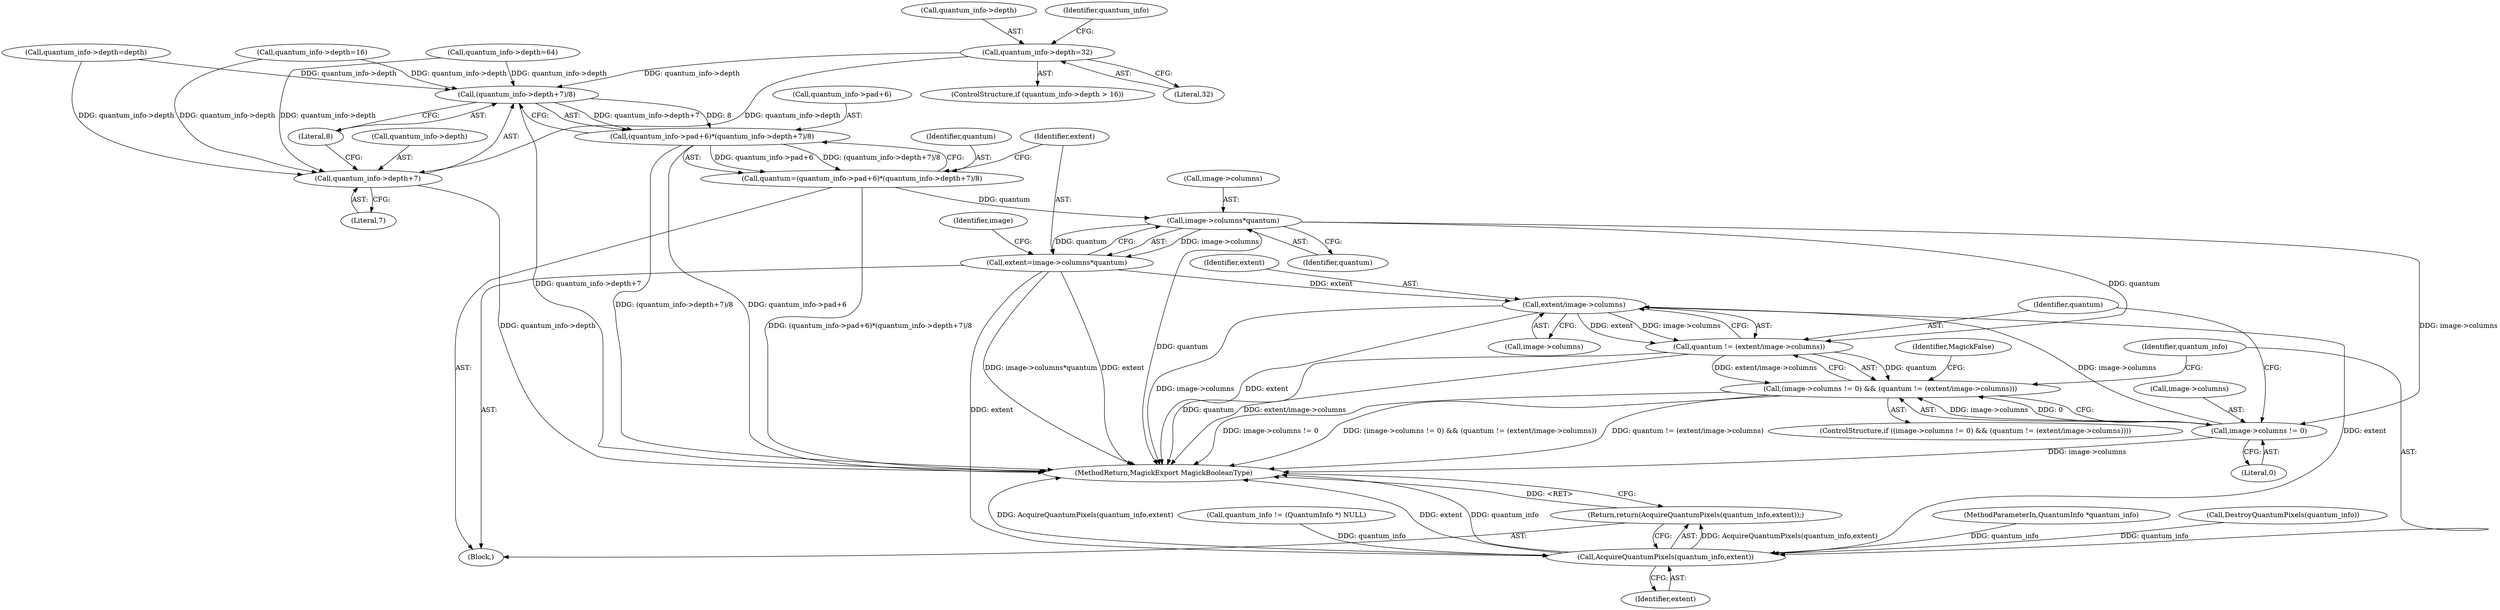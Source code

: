 digraph "0_ImageMagick_c4e63ad30bc42da691f2b5f82a24516dd6b4dc70_0@pointer" {
"1000177" [label="(Call,quantum_info->depth=32)"];
"1000206" [label="(Call,(quantum_info->depth+7)/8)"];
"1000200" [label="(Call,(quantum_info->pad+6)*(quantum_info->depth+7)/8)"];
"1000198" [label="(Call,quantum=(quantum_info->pad+6)*(quantum_info->depth+7)/8)"];
"1000215" [label="(Call,image->columns*quantum)"];
"1000213" [label="(Call,extent=image->columns*quantum)"];
"1000229" [label="(Call,extent/image->columns)"];
"1000227" [label="(Call,quantum != (extent/image->columns))"];
"1000221" [label="(Call,(image->columns != 0) && (quantum != (extent/image->columns)))"];
"1000237" [label="(Call,AcquireQuantumPixels(quantum_info,extent))"];
"1000236" [label="(Return,return(AcquireQuantumPixels(quantum_info,extent));)"];
"1000222" [label="(Call,image->columns != 0)"];
"1000207" [label="(Call,quantum_info->depth+7)"];
"1000206" [label="(Call,(quantum_info->depth+7)/8)"];
"1000223" [label="(Call,image->columns)"];
"1000208" [label="(Call,quantum_info->depth)"];
"1000228" [label="(Identifier,quantum)"];
"1000236" [label="(Return,return(AcquireQuantumPixels(quantum_info,extent));)"];
"1000230" [label="(Identifier,extent)"];
"1000211" [label="(Literal,7)"];
"1000216" [label="(Call,image->columns)"];
"1000147" [label="(Call,quantum_info->depth=depth)"];
"1000183" [label="(Call,quantum_info->depth=16)"];
"1000239" [label="(Identifier,extent)"];
"1000222" [label="(Call,image->columns != 0)"];
"1000178" [label="(Call,quantum_info->depth)"];
"1000231" [label="(Call,image->columns)"];
"1000201" [label="(Call,quantum_info->pad+6)"];
"1000177" [label="(Call,quantum_info->depth=32)"];
"1000103" [label="(MethodParameterIn,QuantumInfo *quantum_info)"];
"1000105" [label="(Block,)"];
"1000221" [label="(Call,(image->columns != 0) && (quantum != (extent/image->columns)))"];
"1000196" [label="(Call,DestroyQuantumPixels(quantum_info))"];
"1000171" [label="(ControlStructure,if (quantum_info->depth > 16))"];
"1000235" [label="(Identifier,MagickFalse)"];
"1000219" [label="(Identifier,quantum)"];
"1000220" [label="(ControlStructure,if ((image->columns != 0) && (quantum != (extent/image->columns))))"];
"1000198" [label="(Call,quantum=(quantum_info->pad+6)*(quantum_info->depth+7)/8)"];
"1000215" [label="(Call,image->columns*quantum)"];
"1000238" [label="(Identifier,quantum_info)"];
"1000199" [label="(Identifier,quantum)"];
"1000200" [label="(Call,(quantum_info->pad+6)*(quantum_info->depth+7)/8)"];
"1000214" [label="(Identifier,extent)"];
"1000212" [label="(Literal,8)"];
"1000136" [label="(Call,quantum_info != (QuantumInfo *) NULL)"];
"1000227" [label="(Call,quantum != (extent/image->columns))"];
"1000181" [label="(Literal,32)"];
"1000237" [label="(Call,AcquireQuantumPixels(quantum_info,extent))"];
"1000226" [label="(Literal,0)"];
"1000229" [label="(Call,extent/image->columns)"];
"1000213" [label="(Call,extent=image->columns*quantum)"];
"1000224" [label="(Identifier,image)"];
"1000165" [label="(Call,quantum_info->depth=64)"];
"1000191" [label="(Identifier,quantum_info)"];
"1000240" [label="(MethodReturn,MagickExport MagickBooleanType)"];
"1000207" [label="(Call,quantum_info->depth+7)"];
"1000177" -> "1000171"  [label="AST: "];
"1000177" -> "1000181"  [label="CFG: "];
"1000178" -> "1000177"  [label="AST: "];
"1000181" -> "1000177"  [label="AST: "];
"1000191" -> "1000177"  [label="CFG: "];
"1000177" -> "1000206"  [label="DDG: quantum_info->depth"];
"1000177" -> "1000207"  [label="DDG: quantum_info->depth"];
"1000206" -> "1000200"  [label="AST: "];
"1000206" -> "1000212"  [label="CFG: "];
"1000207" -> "1000206"  [label="AST: "];
"1000212" -> "1000206"  [label="AST: "];
"1000200" -> "1000206"  [label="CFG: "];
"1000206" -> "1000240"  [label="DDG: quantum_info->depth+7"];
"1000206" -> "1000200"  [label="DDG: quantum_info->depth+7"];
"1000206" -> "1000200"  [label="DDG: 8"];
"1000147" -> "1000206"  [label="DDG: quantum_info->depth"];
"1000165" -> "1000206"  [label="DDG: quantum_info->depth"];
"1000183" -> "1000206"  [label="DDG: quantum_info->depth"];
"1000200" -> "1000198"  [label="AST: "];
"1000201" -> "1000200"  [label="AST: "];
"1000198" -> "1000200"  [label="CFG: "];
"1000200" -> "1000240"  [label="DDG: quantum_info->pad+6"];
"1000200" -> "1000240"  [label="DDG: (quantum_info->depth+7)/8"];
"1000200" -> "1000198"  [label="DDG: quantum_info->pad+6"];
"1000200" -> "1000198"  [label="DDG: (quantum_info->depth+7)/8"];
"1000198" -> "1000105"  [label="AST: "];
"1000199" -> "1000198"  [label="AST: "];
"1000214" -> "1000198"  [label="CFG: "];
"1000198" -> "1000240"  [label="DDG: (quantum_info->pad+6)*(quantum_info->depth+7)/8"];
"1000198" -> "1000215"  [label="DDG: quantum"];
"1000215" -> "1000213"  [label="AST: "];
"1000215" -> "1000219"  [label="CFG: "];
"1000216" -> "1000215"  [label="AST: "];
"1000219" -> "1000215"  [label="AST: "];
"1000213" -> "1000215"  [label="CFG: "];
"1000215" -> "1000240"  [label="DDG: quantum"];
"1000215" -> "1000213"  [label="DDG: image->columns"];
"1000215" -> "1000213"  [label="DDG: quantum"];
"1000215" -> "1000222"  [label="DDG: image->columns"];
"1000215" -> "1000227"  [label="DDG: quantum"];
"1000213" -> "1000105"  [label="AST: "];
"1000214" -> "1000213"  [label="AST: "];
"1000224" -> "1000213"  [label="CFG: "];
"1000213" -> "1000240"  [label="DDG: extent"];
"1000213" -> "1000240"  [label="DDG: image->columns*quantum"];
"1000213" -> "1000229"  [label="DDG: extent"];
"1000213" -> "1000237"  [label="DDG: extent"];
"1000229" -> "1000227"  [label="AST: "];
"1000229" -> "1000231"  [label="CFG: "];
"1000230" -> "1000229"  [label="AST: "];
"1000231" -> "1000229"  [label="AST: "];
"1000227" -> "1000229"  [label="CFG: "];
"1000229" -> "1000240"  [label="DDG: image->columns"];
"1000229" -> "1000240"  [label="DDG: extent"];
"1000229" -> "1000227"  [label="DDG: extent"];
"1000229" -> "1000227"  [label="DDG: image->columns"];
"1000222" -> "1000229"  [label="DDG: image->columns"];
"1000229" -> "1000237"  [label="DDG: extent"];
"1000227" -> "1000221"  [label="AST: "];
"1000228" -> "1000227"  [label="AST: "];
"1000221" -> "1000227"  [label="CFG: "];
"1000227" -> "1000240"  [label="DDG: quantum"];
"1000227" -> "1000240"  [label="DDG: extent/image->columns"];
"1000227" -> "1000221"  [label="DDG: quantum"];
"1000227" -> "1000221"  [label="DDG: extent/image->columns"];
"1000221" -> "1000220"  [label="AST: "];
"1000221" -> "1000222"  [label="CFG: "];
"1000222" -> "1000221"  [label="AST: "];
"1000235" -> "1000221"  [label="CFG: "];
"1000238" -> "1000221"  [label="CFG: "];
"1000221" -> "1000240"  [label="DDG: (image->columns != 0) && (quantum != (extent/image->columns))"];
"1000221" -> "1000240"  [label="DDG: quantum != (extent/image->columns)"];
"1000221" -> "1000240"  [label="DDG: image->columns != 0"];
"1000222" -> "1000221"  [label="DDG: image->columns"];
"1000222" -> "1000221"  [label="DDG: 0"];
"1000237" -> "1000236"  [label="AST: "];
"1000237" -> "1000239"  [label="CFG: "];
"1000238" -> "1000237"  [label="AST: "];
"1000239" -> "1000237"  [label="AST: "];
"1000236" -> "1000237"  [label="CFG: "];
"1000237" -> "1000240"  [label="DDG: AcquireQuantumPixels(quantum_info,extent)"];
"1000237" -> "1000240"  [label="DDG: extent"];
"1000237" -> "1000240"  [label="DDG: quantum_info"];
"1000237" -> "1000236"  [label="DDG: AcquireQuantumPixels(quantum_info,extent)"];
"1000196" -> "1000237"  [label="DDG: quantum_info"];
"1000136" -> "1000237"  [label="DDG: quantum_info"];
"1000103" -> "1000237"  [label="DDG: quantum_info"];
"1000236" -> "1000105"  [label="AST: "];
"1000240" -> "1000236"  [label="CFG: "];
"1000236" -> "1000240"  [label="DDG: <RET>"];
"1000222" -> "1000226"  [label="CFG: "];
"1000223" -> "1000222"  [label="AST: "];
"1000226" -> "1000222"  [label="AST: "];
"1000228" -> "1000222"  [label="CFG: "];
"1000222" -> "1000240"  [label="DDG: image->columns"];
"1000207" -> "1000211"  [label="CFG: "];
"1000208" -> "1000207"  [label="AST: "];
"1000211" -> "1000207"  [label="AST: "];
"1000212" -> "1000207"  [label="CFG: "];
"1000207" -> "1000240"  [label="DDG: quantum_info->depth"];
"1000147" -> "1000207"  [label="DDG: quantum_info->depth"];
"1000165" -> "1000207"  [label="DDG: quantum_info->depth"];
"1000183" -> "1000207"  [label="DDG: quantum_info->depth"];
}

